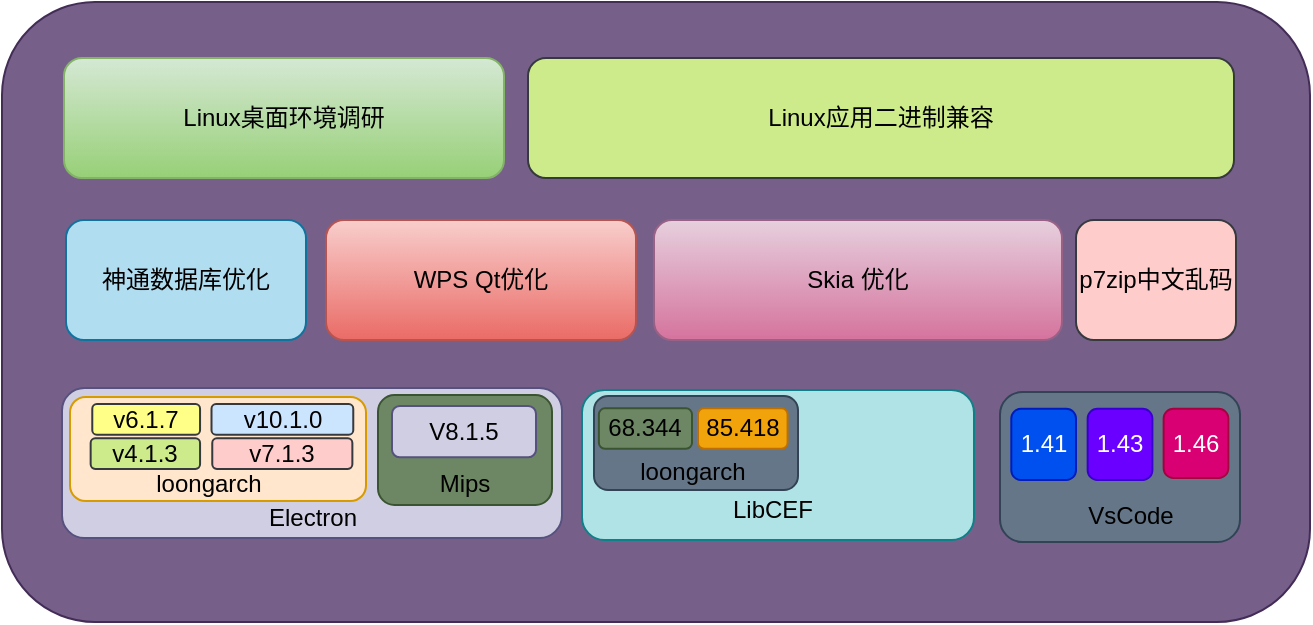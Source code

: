 <mxfile version="16.2.2" type="github">
  <diagram id="Ght2hsPfRp3fWAOhF1j6" name="第 1 页">
    <mxGraphModel dx="1422" dy="748" grid="0" gridSize="10" guides="1" tooltips="1" connect="1" arrows="1" fold="1" page="1" pageScale="1" pageWidth="827" pageHeight="1169" math="0" shadow="0">
      <root>
        <mxCell id="0" />
        <mxCell id="1" parent="0" />
        <mxCell id="3B9rHXBm2WQj3u6T62J0-99" value="" style="rounded=1;whiteSpace=wrap;html=1;fillColor=#76608a;fontColor=#ffffff;strokeColor=#432D57;" parent="1" vertex="1">
          <mxGeometry x="114" y="522" width="654" height="310" as="geometry" />
        </mxCell>
        <mxCell id="3B9rHXBm2WQj3u6T62J0-64" value="神通数据库优化" style="rounded=1;whiteSpace=wrap;html=1;fillColor=#b1ddf0;strokeColor=#10739e;" parent="1" vertex="1">
          <mxGeometry x="146" y="631" width="120" height="60" as="geometry" />
        </mxCell>
        <mxCell id="3B9rHXBm2WQj3u6T62J0-65" value="WPS Qt优化" style="rounded=1;whiteSpace=wrap;html=1;fillColor=#f8cecc;strokeColor=#b85450;gradientColor=#ea6b66;" parent="1" vertex="1">
          <mxGeometry x="276" y="631" width="155" height="60" as="geometry" />
        </mxCell>
        <mxCell id="3B9rHXBm2WQj3u6T62J0-66" value="Skia 优化" style="rounded=1;whiteSpace=wrap;html=1;fillColor=#e6d0de;gradientColor=#d5739d;strokeColor=#996185;" parent="1" vertex="1">
          <mxGeometry x="440" y="631" width="204" height="60" as="geometry" />
        </mxCell>
        <mxCell id="3B9rHXBm2WQj3u6T62J0-67" value="Linux桌面环境调研" style="rounded=1;whiteSpace=wrap;html=1;fillColor=#d5e8d4;gradientColor=#97d077;strokeColor=#82b366;" parent="1" vertex="1">
          <mxGeometry x="145" y="550" width="220" height="60" as="geometry" />
        </mxCell>
        <mxCell id="3B9rHXBm2WQj3u6T62J0-68" value="p7zip中文乱码" style="rounded=1;whiteSpace=wrap;html=1;fillColor=#ffcccc;strokeColor=#36393d;" parent="1" vertex="1">
          <mxGeometry x="651" y="631" width="80" height="60" as="geometry" />
        </mxCell>
        <mxCell id="3B9rHXBm2WQj3u6T62J0-69" value="Linux应用二进制兼容" style="rounded=1;whiteSpace=wrap;html=1;fillColor=#cdeb8b;strokeColor=#36393d;" parent="1" vertex="1">
          <mxGeometry x="377" y="550" width="353" height="60" as="geometry" />
        </mxCell>
        <mxCell id="3B9rHXBm2WQj3u6T62J0-56" value="" style="rounded=1;whiteSpace=wrap;html=1;fillColor=#b0e3e6;strokeColor=#0e8088;" parent="1" vertex="1">
          <mxGeometry x="404" y="716" width="196" height="75" as="geometry" />
        </mxCell>
        <mxCell id="3B9rHXBm2WQj3u6T62J0-63" value="LibCEF" style="text;html=1;resizable=0;autosize=1;align=center;verticalAlign=middle;points=[];fillColor=none;strokeColor=none;rounded=1;" parent="1" vertex="1">
          <mxGeometry x="469" y="766" width="60" height="20" as="geometry" />
        </mxCell>
        <mxCell id="3B9rHXBm2WQj3u6T62J0-121" value="" style="group;rounded=1;" parent="1" vertex="1" connectable="0">
          <mxGeometry x="144" y="715" width="250" height="75" as="geometry" />
        </mxCell>
        <mxCell id="3B9rHXBm2WQj3u6T62J0-48" value="" style="rounded=1;whiteSpace=wrap;html=1;fillColor=#d0cee2;strokeColor=#56517e;" parent="3B9rHXBm2WQj3u6T62J0-121" vertex="1">
          <mxGeometry width="250" height="75" as="geometry" />
        </mxCell>
        <mxCell id="3B9rHXBm2WQj3u6T62J0-57" value="Electron" style="text;html=1;resizable=0;autosize=1;align=center;verticalAlign=middle;points=[];fillColor=none;strokeColor=none;rounded=1;" parent="3B9rHXBm2WQj3u6T62J0-121" vertex="1">
          <mxGeometry x="95" y="55" width="60" height="20" as="geometry" />
        </mxCell>
        <mxCell id="3B9rHXBm2WQj3u6T62J0-115" value="" style="group;rounded=1;" parent="3B9rHXBm2WQj3u6T62J0-121" vertex="1" connectable="0">
          <mxGeometry x="4" y="4.5" width="148" height="52.75" as="geometry" />
        </mxCell>
        <mxCell id="3B9rHXBm2WQj3u6T62J0-102" value="" style="rounded=1;whiteSpace=wrap;html=1;fontSize=24;fillColor=#ffe6cc;strokeColor=#d79b00;" parent="3B9rHXBm2WQj3u6T62J0-115" vertex="1">
          <mxGeometry width="148" height="51.997" as="geometry" />
        </mxCell>
        <mxCell id="3B9rHXBm2WQj3u6T62J0-49" value="v6.1.7" style="rounded=1;whiteSpace=wrap;html=1;fillColor=#ffff88;strokeColor=#36393d;" parent="3B9rHXBm2WQj3u6T62J0-115" vertex="1">
          <mxGeometry x="11.14" y="3.561" width="53.885" height="15.314" as="geometry" />
        </mxCell>
        <mxCell id="3B9rHXBm2WQj3u6T62J0-52" value="v10.1.0" style="rounded=1;whiteSpace=wrap;html=1;fillColor=#cce5ff;strokeColor=#36393d;" parent="3B9rHXBm2WQj3u6T62J0-115" vertex="1">
          <mxGeometry x="70.754" y="3.561" width="70.881" height="15.314" as="geometry" />
        </mxCell>
        <mxCell id="3B9rHXBm2WQj3u6T62J0-53" value="v4.1.3" style="rounded=1;whiteSpace=wrap;html=1;fillColor=#cdeb8b;strokeColor=#36393d;" parent="3B9rHXBm2WQj3u6T62J0-115" vertex="1">
          <mxGeometry x="10.326" y="20.659" width="54.703" height="15.319" as="geometry" />
        </mxCell>
        <mxCell id="3B9rHXBm2WQj3u6T62J0-54" value="v7.1.3" style="rounded=1;whiteSpace=wrap;html=1;fillColor=#ffcccc;strokeColor=#36393d;" parent="3B9rHXBm2WQj3u6T62J0-115" vertex="1">
          <mxGeometry x="71.132" y="20.659" width="70.053" height="15.319" as="geometry" />
        </mxCell>
        <mxCell id="3B9rHXBm2WQj3u6T62J0-111" value="loongarch" style="text;html=1;resizable=0;autosize=1;align=center;verticalAlign=middle;points=[];fillColor=none;strokeColor=none;rounded=1;fontSize=12;fontColor=#000000;" parent="3B9rHXBm2WQj3u6T62J0-115" vertex="1">
          <mxGeometry x="37.453" y="34.751" width="63" height="18" as="geometry" />
        </mxCell>
        <mxCell id="3B9rHXBm2WQj3u6T62J0-119" value="" style="group;rounded=1;" parent="3B9rHXBm2WQj3u6T62J0-121" vertex="1" connectable="0">
          <mxGeometry x="158" y="3.5" width="87" height="55" as="geometry" />
        </mxCell>
        <mxCell id="3B9rHXBm2WQj3u6T62J0-116" value="" style="rounded=1;whiteSpace=wrap;html=1;fontSize=12;fontColor=#ffffff;fillColor=#6d8764;strokeColor=#3A5431;" parent="3B9rHXBm2WQj3u6T62J0-119" vertex="1">
          <mxGeometry width="87" height="55" as="geometry" />
        </mxCell>
        <mxCell id="3B9rHXBm2WQj3u6T62J0-117" value="V8.1.5" style="rounded=1;whiteSpace=wrap;html=1;fontSize=12;fillColor=#d0cee2;strokeColor=#56517e;" parent="3B9rHXBm2WQj3u6T62J0-119" vertex="1">
          <mxGeometry x="7" y="5.5" width="72" height="25.667" as="geometry" />
        </mxCell>
        <mxCell id="3B9rHXBm2WQj3u6T62J0-118" value="Mips" style="text;html=1;resizable=0;autosize=1;align=center;verticalAlign=middle;points=[];fillColor=none;strokeColor=none;rounded=1;fontSize=12;fontColor=#000000;" parent="3B9rHXBm2WQj3u6T62J0-119" vertex="1">
          <mxGeometry x="25.5" y="35.75" width="35" height="18" as="geometry" />
        </mxCell>
        <mxCell id="MHwfZjFhnHQxMyveiBYl-4" value="" style="group;rounded=1;" parent="1" vertex="1" connectable="0">
          <mxGeometry x="613" y="717" width="120" height="75" as="geometry" />
        </mxCell>
        <mxCell id="3B9rHXBm2WQj3u6T62J0-55" value="" style="rounded=1;whiteSpace=wrap;html=1;fillColor=#647687;strokeColor=#314354;fontColor=#ffffff;" parent="MHwfZjFhnHQxMyveiBYl-4" vertex="1">
          <mxGeometry width="120" height="75" as="geometry" />
        </mxCell>
        <mxCell id="3B9rHXBm2WQj3u6T62J0-72" value="VsCode" style="text;html=1;resizable=0;autosize=1;align=center;verticalAlign=middle;points=[];fillColor=none;strokeColor=none;rounded=1;fontColor=#000000;" parent="MHwfZjFhnHQxMyveiBYl-4" vertex="1">
          <mxGeometry x="38" y="53" width="53" height="18" as="geometry" />
        </mxCell>
        <mxCell id="3B9rHXBm2WQj3u6T62J0-95" value="1.43" style="rounded=1;whiteSpace=wrap;html=1;fontColor=#ffffff;fillColor=#6a00ff;strokeColor=#3700CC;" parent="MHwfZjFhnHQxMyveiBYl-4" vertex="1">
          <mxGeometry x="43.83" y="8.4" width="32.35" height="35.6" as="geometry" />
        </mxCell>
        <mxCell id="3B9rHXBm2WQj3u6T62J0-96" value="1.46" style="rounded=1;whiteSpace=wrap;html=1;fontColor=#ffffff;fillColor=#d80073;strokeColor=#A50040;" parent="MHwfZjFhnHQxMyveiBYl-4" vertex="1">
          <mxGeometry x="81.82" y="8.4" width="32.35" height="34.6" as="geometry" />
        </mxCell>
        <mxCell id="3B9rHXBm2WQj3u6T62J0-97" value="1.41" style="rounded=1;whiteSpace=wrap;html=1;fontColor=#ffffff;fillColor=#0050ef;strokeColor=#001DBC;" parent="MHwfZjFhnHQxMyveiBYl-4" vertex="1">
          <mxGeometry x="5.65" y="8.4" width="32.35" height="35.6" as="geometry" />
        </mxCell>
        <mxCell id="3eGutTU6NfPmwoGJErxQ-9" value="" style="group" vertex="1" connectable="0" parent="1">
          <mxGeometry x="410" y="719" width="102" height="47" as="geometry" />
        </mxCell>
        <mxCell id="3eGutTU6NfPmwoGJErxQ-1" value="" style="rounded=1;whiteSpace=wrap;html=1;fillColor=#647687;fontColor=#ffffff;strokeColor=#314354;" vertex="1" parent="3eGutTU6NfPmwoGJErxQ-9">
          <mxGeometry width="102" height="47" as="geometry" />
        </mxCell>
        <mxCell id="3B9rHXBm2WQj3u6T62J0-62" value="85.418" style="rounded=1;whiteSpace=wrap;html=1;fillColor=#f0a30a;strokeColor=#BD7000;fontColor=#000000;" parent="3eGutTU6NfPmwoGJErxQ-9" vertex="1">
          <mxGeometry x="52" y="6.16" width="44.78" height="20.23" as="geometry" />
        </mxCell>
        <mxCell id="3B9rHXBm2WQj3u6T62J0-59" value="&lt;font color=&quot;#000000&quot;&gt;68.344&lt;/font&gt;" style="rounded=1;whiteSpace=wrap;html=1;fillColor=#6d8764;strokeColor=#3A5431;fontColor=#ffffff;" parent="3eGutTU6NfPmwoGJErxQ-9" vertex="1">
          <mxGeometry x="2.44" y="6.16" width="46.56" height="20.23" as="geometry" />
        </mxCell>
        <mxCell id="3eGutTU6NfPmwoGJErxQ-2" value="loongarch" style="text;html=1;resizable=0;autosize=1;align=center;verticalAlign=middle;points=[];fillColor=none;strokeColor=none;rounded=0;rotation=0;" vertex="1" parent="3eGutTU6NfPmwoGJErxQ-9">
          <mxGeometry x="17.003" y="28.999" width="63" height="18" as="geometry" />
        </mxCell>
      </root>
    </mxGraphModel>
  </diagram>
</mxfile>
